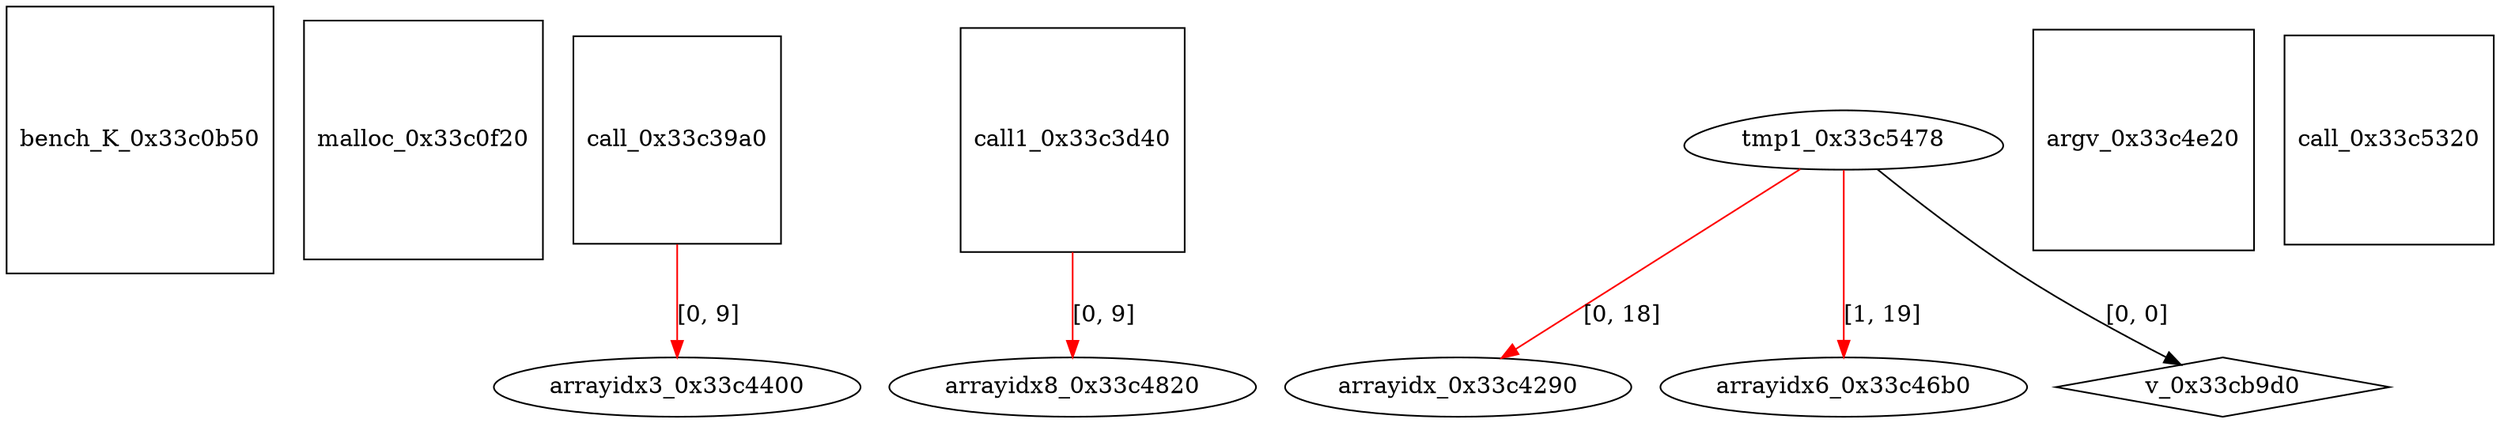 digraph grafico {
"bench_K_0x33c0b50" [shape=square];
"malloc_0x33c0f20" [shape=square];
"call_0x33c39a0" [shape=square];
"call1_0x33c3d40" [shape=square];
"arrayidx_0x33c4290" [shape=ellipse];
"tmp1_0x33c5478" -> "arrayidx_0x33c4290" [label="[0, 18]",color=red];
"arrayidx3_0x33c4400" [shape=ellipse];
"call_0x33c39a0" -> "arrayidx3_0x33c4400" [label="[0, 9]",color=red];
"arrayidx6_0x33c46b0" [shape=ellipse];
"tmp1_0x33c5478" -> "arrayidx6_0x33c46b0" [label="[1, 19]",color=red];
"arrayidx8_0x33c4820" [shape=ellipse];
"call1_0x33c3d40" -> "arrayidx8_0x33c4820" [label="[0, 9]",color=red];
"argv_0x33c4e20" [shape=square];
"call_0x33c5320" [shape=square];
"tmp1_0x33c5478" [shape=egg];
"v_0x33cb9d0" [shape=diamond];
"tmp1_0x33c5478" -> "v_0x33cb9d0" [label="[0, 0]"];
}